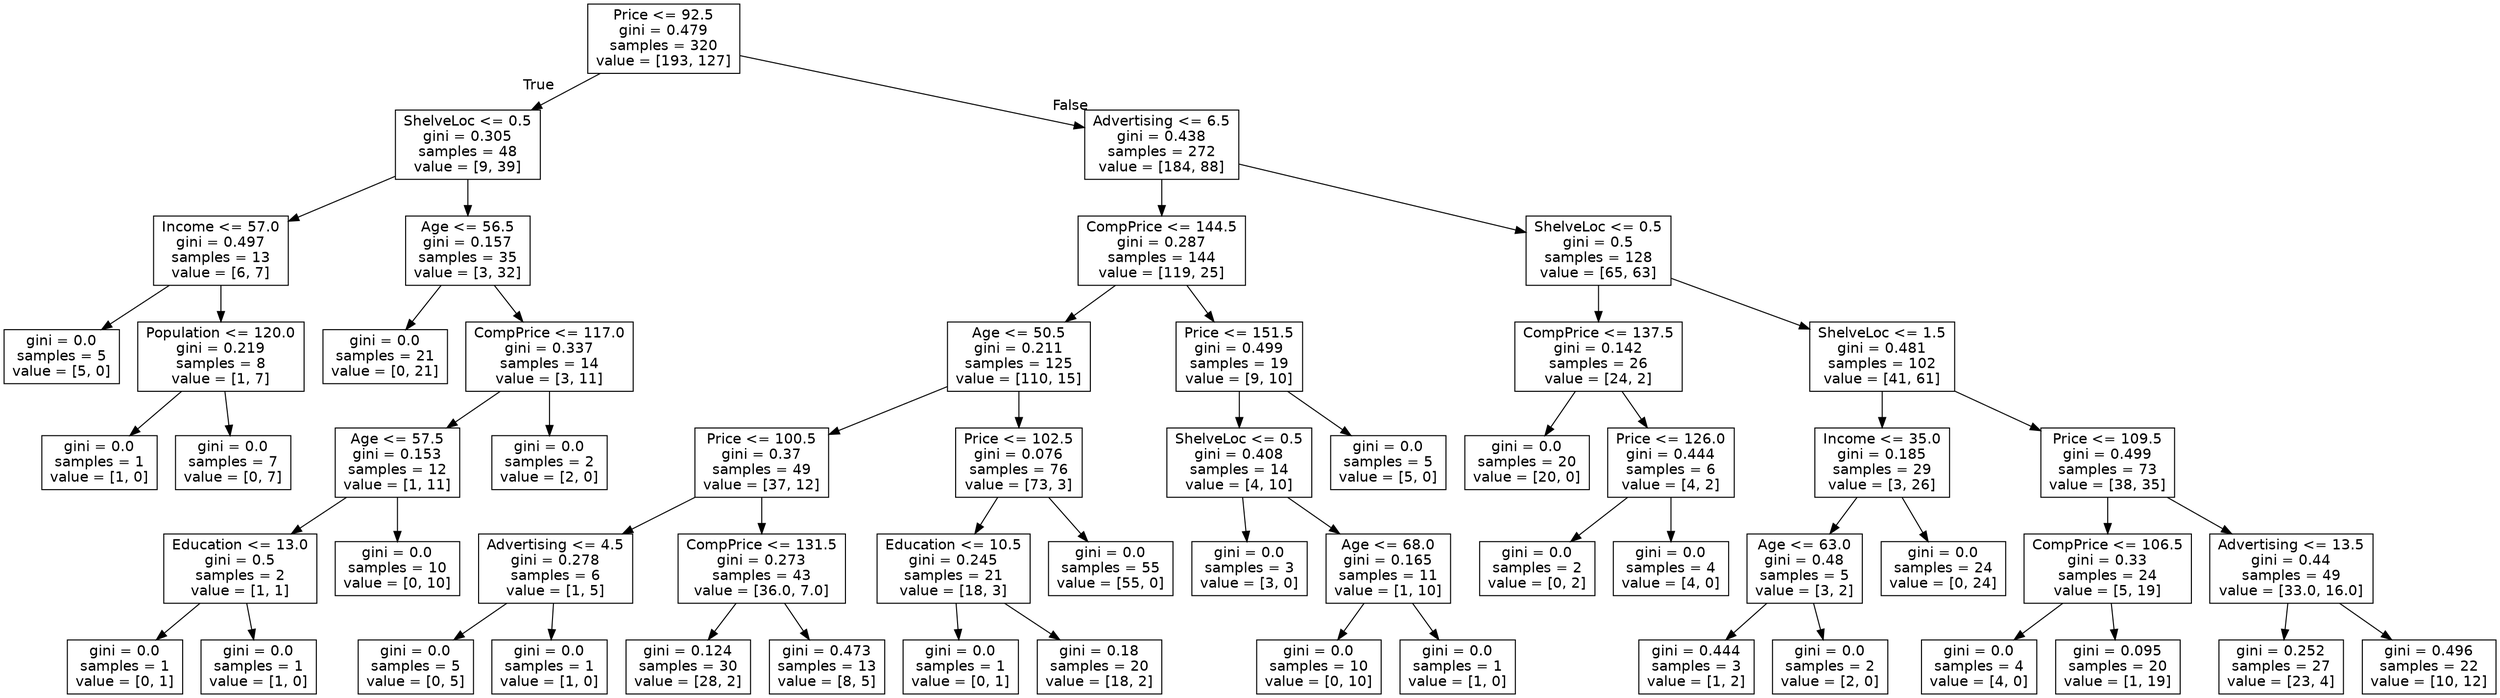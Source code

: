 digraph Tree {
node [shape=box, fontname="helvetica"] ;
edge [fontname="helvetica"] ;
0 [label="Price <= 92.5\ngini = 0.479\nsamples = 320\nvalue = [193, 127]"] ;
1 [label="ShelveLoc <= 0.5\ngini = 0.305\nsamples = 48\nvalue = [9, 39]"] ;
0 -> 1 [labeldistance=2.5, labelangle=45, headlabel="True"] ;
2 [label="Income <= 57.0\ngini = 0.497\nsamples = 13\nvalue = [6, 7]"] ;
1 -> 2 ;
3 [label="gini = 0.0\nsamples = 5\nvalue = [5, 0]"] ;
2 -> 3 ;
4 [label="Population <= 120.0\ngini = 0.219\nsamples = 8\nvalue = [1, 7]"] ;
2 -> 4 ;
5 [label="gini = 0.0\nsamples = 1\nvalue = [1, 0]"] ;
4 -> 5 ;
6 [label="gini = 0.0\nsamples = 7\nvalue = [0, 7]"] ;
4 -> 6 ;
7 [label="Age <= 56.5\ngini = 0.157\nsamples = 35\nvalue = [3, 32]"] ;
1 -> 7 ;
8 [label="gini = 0.0\nsamples = 21\nvalue = [0, 21]"] ;
7 -> 8 ;
9 [label="CompPrice <= 117.0\ngini = 0.337\nsamples = 14\nvalue = [3, 11]"] ;
7 -> 9 ;
10 [label="Age <= 57.5\ngini = 0.153\nsamples = 12\nvalue = [1, 11]"] ;
9 -> 10 ;
11 [label="Education <= 13.0\ngini = 0.5\nsamples = 2\nvalue = [1, 1]"] ;
10 -> 11 ;
12 [label="gini = 0.0\nsamples = 1\nvalue = [0, 1]"] ;
11 -> 12 ;
13 [label="gini = 0.0\nsamples = 1\nvalue = [1, 0]"] ;
11 -> 13 ;
14 [label="gini = 0.0\nsamples = 10\nvalue = [0, 10]"] ;
10 -> 14 ;
15 [label="gini = 0.0\nsamples = 2\nvalue = [2, 0]"] ;
9 -> 15 ;
16 [label="Advertising <= 6.5\ngini = 0.438\nsamples = 272\nvalue = [184, 88]"] ;
0 -> 16 [labeldistance=2.5, labelangle=-45, headlabel="False"] ;
17 [label="CompPrice <= 144.5\ngini = 0.287\nsamples = 144\nvalue = [119, 25]"] ;
16 -> 17 ;
18 [label="Age <= 50.5\ngini = 0.211\nsamples = 125\nvalue = [110, 15]"] ;
17 -> 18 ;
19 [label="Price <= 100.5\ngini = 0.37\nsamples = 49\nvalue = [37, 12]"] ;
18 -> 19 ;
20 [label="Advertising <= 4.5\ngini = 0.278\nsamples = 6\nvalue = [1, 5]"] ;
19 -> 20 ;
21 [label="gini = 0.0\nsamples = 5\nvalue = [0, 5]"] ;
20 -> 21 ;
22 [label="gini = 0.0\nsamples = 1\nvalue = [1, 0]"] ;
20 -> 22 ;
23 [label="CompPrice <= 131.5\ngini = 0.273\nsamples = 43\nvalue = [36.0, 7.0]"] ;
19 -> 23 ;
24 [label="gini = 0.124\nsamples = 30\nvalue = [28, 2]"] ;
23 -> 24 ;
25 [label="gini = 0.473\nsamples = 13\nvalue = [8, 5]"] ;
23 -> 25 ;
26 [label="Price <= 102.5\ngini = 0.076\nsamples = 76\nvalue = [73, 3]"] ;
18 -> 26 ;
27 [label="Education <= 10.5\ngini = 0.245\nsamples = 21\nvalue = [18, 3]"] ;
26 -> 27 ;
28 [label="gini = 0.0\nsamples = 1\nvalue = [0, 1]"] ;
27 -> 28 ;
29 [label="gini = 0.18\nsamples = 20\nvalue = [18, 2]"] ;
27 -> 29 ;
30 [label="gini = 0.0\nsamples = 55\nvalue = [55, 0]"] ;
26 -> 30 ;
31 [label="Price <= 151.5\ngini = 0.499\nsamples = 19\nvalue = [9, 10]"] ;
17 -> 31 ;
32 [label="ShelveLoc <= 0.5\ngini = 0.408\nsamples = 14\nvalue = [4, 10]"] ;
31 -> 32 ;
33 [label="gini = 0.0\nsamples = 3\nvalue = [3, 0]"] ;
32 -> 33 ;
34 [label="Age <= 68.0\ngini = 0.165\nsamples = 11\nvalue = [1, 10]"] ;
32 -> 34 ;
35 [label="gini = 0.0\nsamples = 10\nvalue = [0, 10]"] ;
34 -> 35 ;
36 [label="gini = 0.0\nsamples = 1\nvalue = [1, 0]"] ;
34 -> 36 ;
37 [label="gini = 0.0\nsamples = 5\nvalue = [5, 0]"] ;
31 -> 37 ;
38 [label="ShelveLoc <= 0.5\ngini = 0.5\nsamples = 128\nvalue = [65, 63]"] ;
16 -> 38 ;
39 [label="CompPrice <= 137.5\ngini = 0.142\nsamples = 26\nvalue = [24, 2]"] ;
38 -> 39 ;
40 [label="gini = 0.0\nsamples = 20\nvalue = [20, 0]"] ;
39 -> 40 ;
41 [label="Price <= 126.0\ngini = 0.444\nsamples = 6\nvalue = [4, 2]"] ;
39 -> 41 ;
42 [label="gini = 0.0\nsamples = 2\nvalue = [0, 2]"] ;
41 -> 42 ;
43 [label="gini = 0.0\nsamples = 4\nvalue = [4, 0]"] ;
41 -> 43 ;
44 [label="ShelveLoc <= 1.5\ngini = 0.481\nsamples = 102\nvalue = [41, 61]"] ;
38 -> 44 ;
45 [label="Income <= 35.0\ngini = 0.185\nsamples = 29\nvalue = [3, 26]"] ;
44 -> 45 ;
46 [label="Age <= 63.0\ngini = 0.48\nsamples = 5\nvalue = [3, 2]"] ;
45 -> 46 ;
47 [label="gini = 0.444\nsamples = 3\nvalue = [1, 2]"] ;
46 -> 47 ;
48 [label="gini = 0.0\nsamples = 2\nvalue = [2, 0]"] ;
46 -> 48 ;
49 [label="gini = 0.0\nsamples = 24\nvalue = [0, 24]"] ;
45 -> 49 ;
50 [label="Price <= 109.5\ngini = 0.499\nsamples = 73\nvalue = [38, 35]"] ;
44 -> 50 ;
51 [label="CompPrice <= 106.5\ngini = 0.33\nsamples = 24\nvalue = [5, 19]"] ;
50 -> 51 ;
52 [label="gini = 0.0\nsamples = 4\nvalue = [4, 0]"] ;
51 -> 52 ;
53 [label="gini = 0.095\nsamples = 20\nvalue = [1, 19]"] ;
51 -> 53 ;
54 [label="Advertising <= 13.5\ngini = 0.44\nsamples = 49\nvalue = [33.0, 16.0]"] ;
50 -> 54 ;
55 [label="gini = 0.252\nsamples = 27\nvalue = [23, 4]"] ;
54 -> 55 ;
56 [label="gini = 0.496\nsamples = 22\nvalue = [10, 12]"] ;
54 -> 56 ;
}